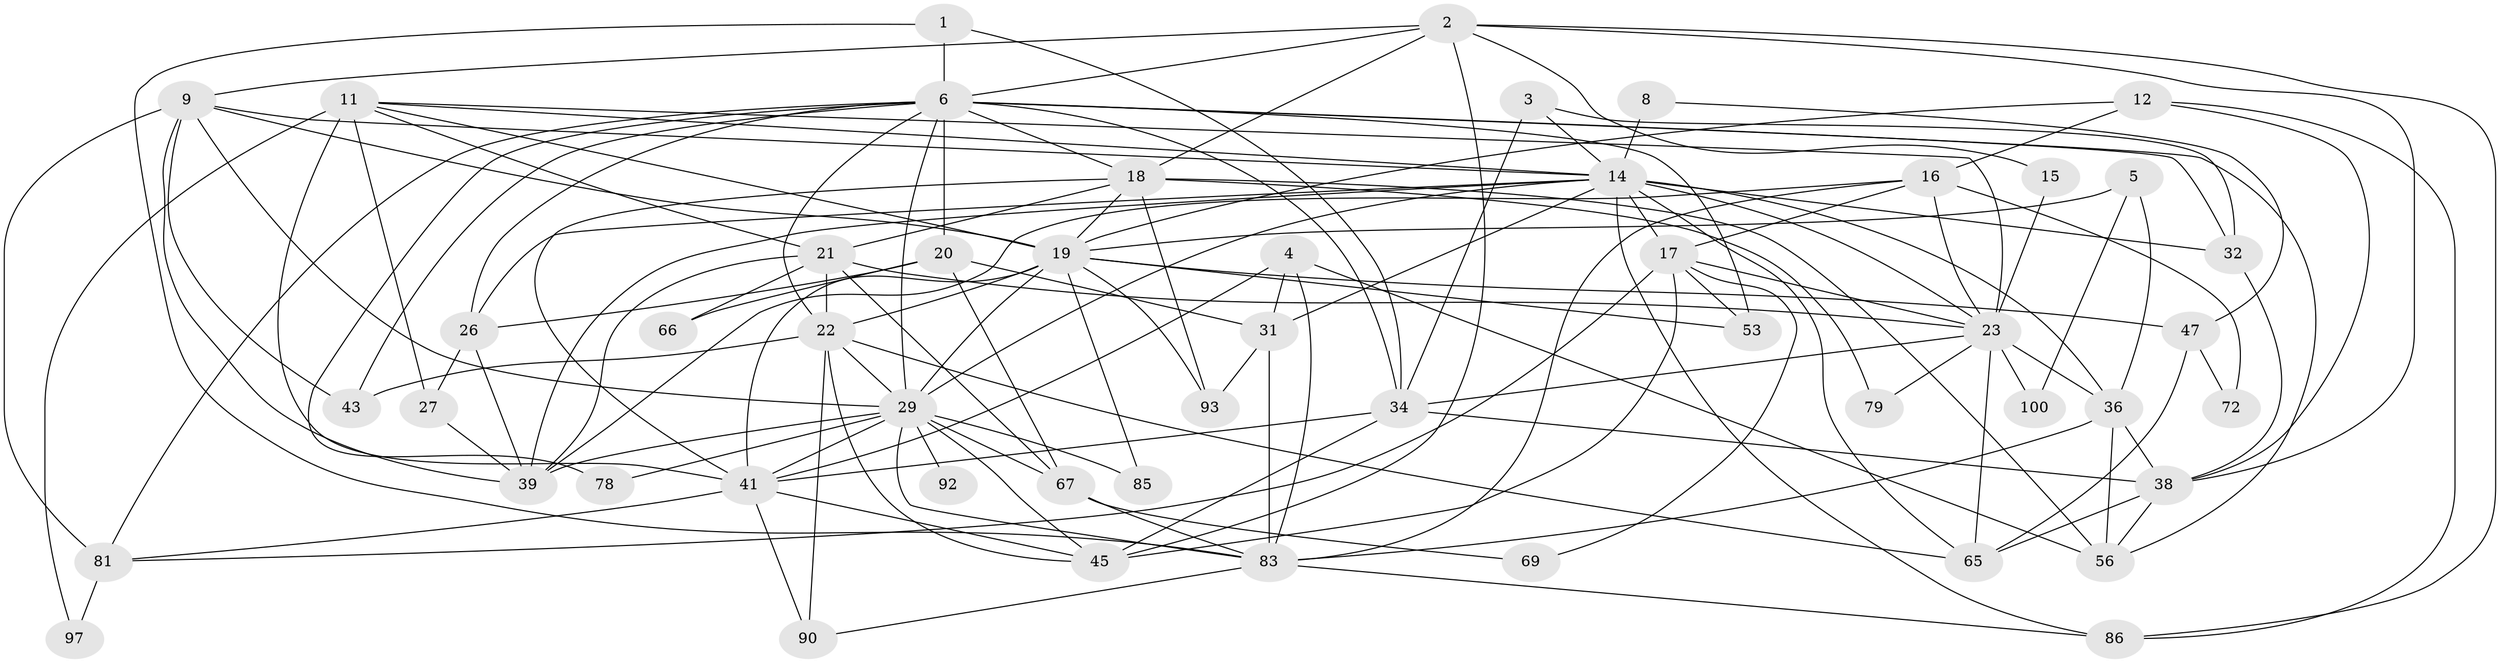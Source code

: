 // original degree distribution, {3: 0.2549019607843137, 4: 0.28431372549019607, 5: 0.22549019607843138, 2: 0.12745098039215685, 6: 0.06862745098039216, 8: 0.029411764705882353, 7: 0.00980392156862745}
// Generated by graph-tools (version 1.1) at 2025/18/03/04/25 18:18:53]
// undirected, 51 vertices, 136 edges
graph export_dot {
graph [start="1"]
  node [color=gray90,style=filled];
  1;
  2 [super="+57"];
  3;
  4 [super="+10"];
  5;
  6 [super="+7+13"];
  8;
  9 [super="+24"];
  11 [super="+50+60"];
  12 [super="+87"];
  14 [super="+58+33"];
  15;
  16 [super="+99"];
  17 [super="+76"];
  18 [super="+82"];
  19 [super="+25"];
  20 [super="+70"];
  21 [super="+64+40"];
  22 [super="+46+42"];
  23 [super="+37+59+91"];
  26 [super="+52+28"];
  27 [super="+62"];
  29 [super="+30"];
  31 [super="+48"];
  32;
  34 [super="+68"];
  36 [super="+77"];
  38 [super="+74"];
  39 [super="+71+49"];
  41 [super="+51+61"];
  43;
  45 [super="+73"];
  47;
  53 [super="+55"];
  56;
  65 [super="+101"];
  66;
  67;
  69;
  72;
  78;
  79;
  81;
  83 [super="+84"];
  85;
  86;
  90;
  92;
  93;
  97;
  100;
  1 -- 34;
  1 -- 6;
  1 -- 83;
  2 -- 15;
  2 -- 38;
  2 -- 18;
  2 -- 86;
  2 -- 45;
  2 -- 9;
  2 -- 6;
  3 -- 34 [weight=2];
  3 -- 32;
  3 -- 14;
  4 -- 56;
  4 -- 83;
  4 -- 41;
  4 -- 31;
  5 -- 100;
  5 -- 19;
  5 -- 36;
  6 -- 81;
  6 -- 78 [weight=2];
  6 -- 56;
  6 -- 29;
  6 -- 18;
  6 -- 32;
  6 -- 34;
  6 -- 43;
  6 -- 20;
  6 -- 53 [weight=2];
  6 -- 22;
  6 -- 26;
  8 -- 47;
  8 -- 14 [weight=2];
  9 -- 19;
  9 -- 39;
  9 -- 81;
  9 -- 43;
  9 -- 29;
  9 -- 14;
  11 -- 27;
  11 -- 97;
  11 -- 23;
  11 -- 19;
  11 -- 21;
  11 -- 14;
  11 -- 41;
  12 -- 86;
  12 -- 16;
  12 -- 19;
  12 -- 38;
  14 -- 65;
  14 -- 32;
  14 -- 36 [weight=2];
  14 -- 17;
  14 -- 29;
  14 -- 39;
  14 -- 86;
  14 -- 23;
  14 -- 26;
  14 -- 31;
  15 -- 23;
  16 -- 17;
  16 -- 72;
  16 -- 83;
  16 -- 39;
  16 -- 23;
  17 -- 81;
  17 -- 23;
  17 -- 45;
  17 -- 69;
  17 -- 53 [weight=2];
  18 -- 19;
  18 -- 21;
  18 -- 56;
  18 -- 79;
  18 -- 93;
  18 -- 41;
  19 -- 41 [weight=2];
  19 -- 47;
  19 -- 85;
  19 -- 53 [weight=2];
  19 -- 93;
  19 -- 29;
  19 -- 22;
  20 -- 31 [weight=2];
  20 -- 66;
  20 -- 67;
  20 -- 26;
  21 -- 66;
  21 -- 67 [weight=2];
  21 -- 39;
  21 -- 23;
  21 -- 22;
  22 -- 65;
  22 -- 29 [weight=3];
  22 -- 45;
  22 -- 90;
  22 -- 43;
  23 -- 65 [weight=2];
  23 -- 36;
  23 -- 100;
  23 -- 79;
  23 -- 34;
  26 -- 39;
  26 -- 27 [weight=2];
  27 -- 39 [weight=2];
  29 -- 41;
  29 -- 67;
  29 -- 39 [weight=2];
  29 -- 78;
  29 -- 83;
  29 -- 85;
  29 -- 92 [weight=2];
  29 -- 45;
  31 -- 83;
  31 -- 93;
  32 -- 38;
  34 -- 38;
  34 -- 41;
  34 -- 45;
  36 -- 83;
  36 -- 56;
  36 -- 38;
  38 -- 65;
  38 -- 56;
  41 -- 45;
  41 -- 90;
  41 -- 81;
  47 -- 72;
  47 -- 65;
  67 -- 69;
  67 -- 83;
  81 -- 97;
  83 -- 90;
  83 -- 86;
}
